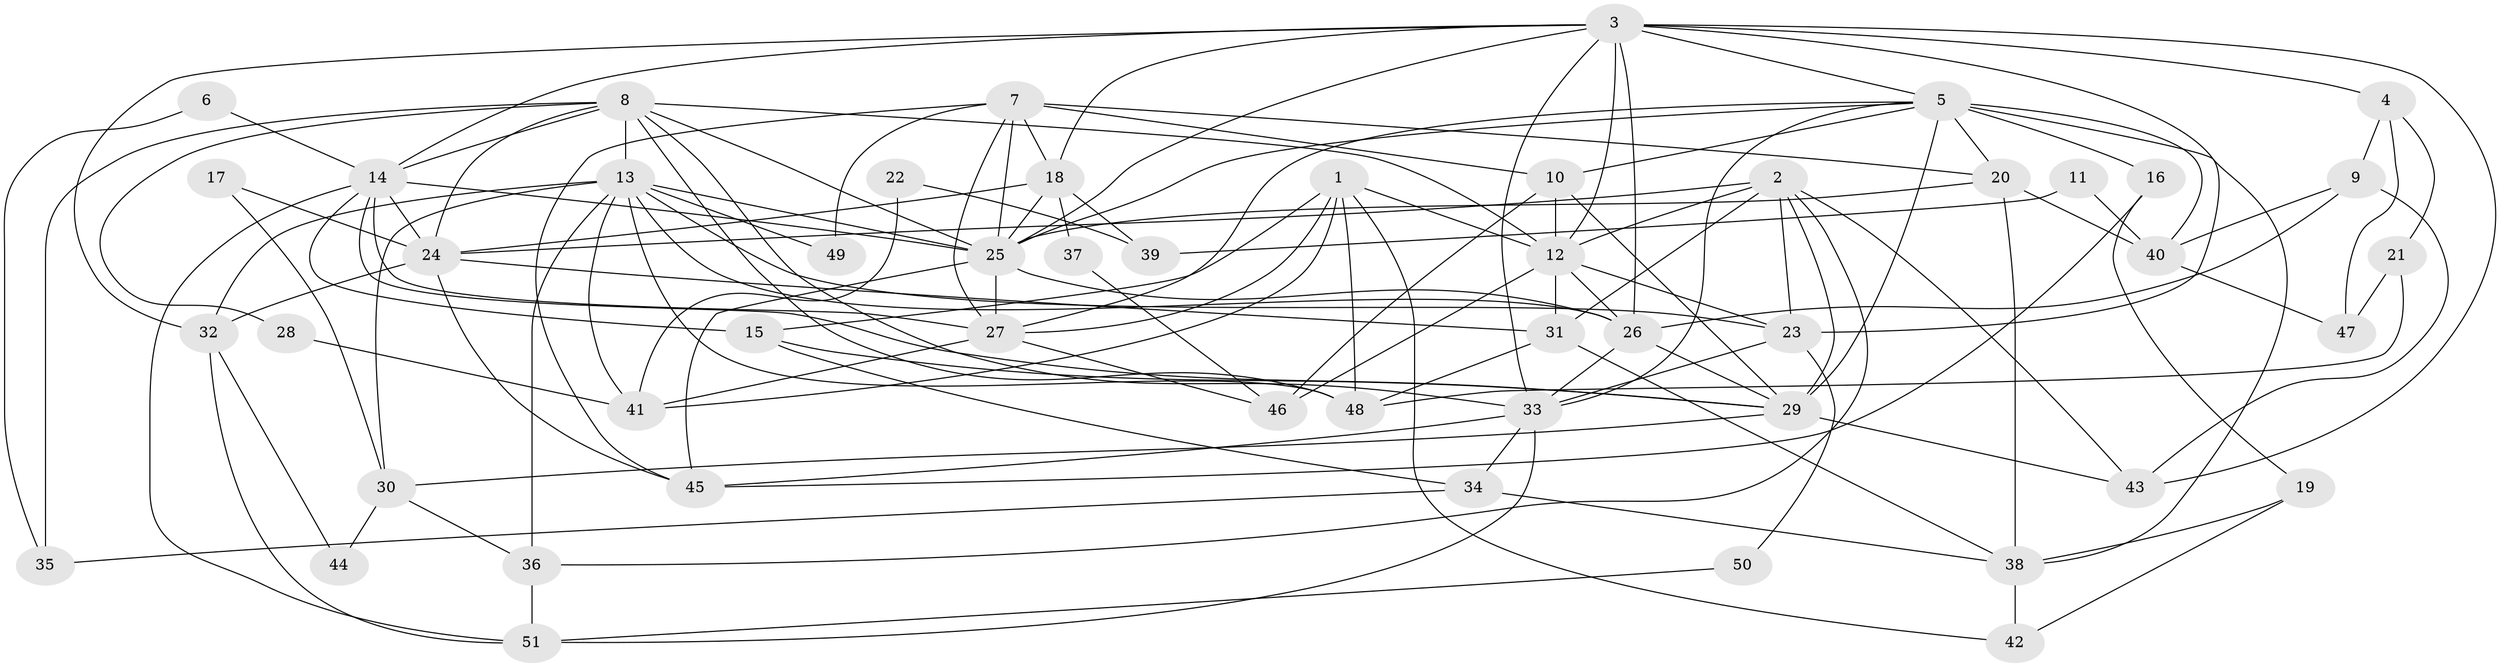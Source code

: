 // original degree distribution, {3: 0.24752475247524752, 2: 0.15841584158415842, 5: 0.19801980198019803, 4: 0.25742574257425743, 6: 0.06930693069306931, 8: 0.019801980198019802, 7: 0.04950495049504951}
// Generated by graph-tools (version 1.1) at 2025/51/03/04/25 22:51:19]
// undirected, 51 vertices, 131 edges
graph export_dot {
  node [color=gray90,style=filled];
  1;
  2;
  3;
  4;
  5;
  6;
  7;
  8;
  9;
  10;
  11;
  12;
  13;
  14;
  15;
  16;
  17;
  18;
  19;
  20;
  21;
  22;
  23;
  24;
  25;
  26;
  27;
  28;
  29;
  30;
  31;
  32;
  33;
  34;
  35;
  36;
  37;
  38;
  39;
  40;
  41;
  42;
  43;
  44;
  45;
  46;
  47;
  48;
  49;
  50;
  51;
  1 -- 12 [weight=1.0];
  1 -- 15 [weight=1.0];
  1 -- 27 [weight=1.0];
  1 -- 41 [weight=1.0];
  1 -- 42 [weight=1.0];
  1 -- 48 [weight=1.0];
  2 -- 12 [weight=1.0];
  2 -- 23 [weight=2.0];
  2 -- 24 [weight=1.0];
  2 -- 29 [weight=1.0];
  2 -- 31 [weight=1.0];
  2 -- 36 [weight=1.0];
  2 -- 43 [weight=1.0];
  3 -- 4 [weight=1.0];
  3 -- 5 [weight=1.0];
  3 -- 12 [weight=1.0];
  3 -- 14 [weight=1.0];
  3 -- 18 [weight=1.0];
  3 -- 23 [weight=1.0];
  3 -- 25 [weight=1.0];
  3 -- 26 [weight=1.0];
  3 -- 32 [weight=1.0];
  3 -- 33 [weight=1.0];
  3 -- 43 [weight=1.0];
  4 -- 9 [weight=1.0];
  4 -- 21 [weight=1.0];
  4 -- 47 [weight=1.0];
  5 -- 10 [weight=1.0];
  5 -- 16 [weight=3.0];
  5 -- 20 [weight=1.0];
  5 -- 25 [weight=1.0];
  5 -- 27 [weight=1.0];
  5 -- 29 [weight=4.0];
  5 -- 33 [weight=2.0];
  5 -- 38 [weight=1.0];
  5 -- 40 [weight=1.0];
  6 -- 14 [weight=1.0];
  6 -- 35 [weight=1.0];
  7 -- 10 [weight=1.0];
  7 -- 18 [weight=1.0];
  7 -- 20 [weight=2.0];
  7 -- 25 [weight=1.0];
  7 -- 27 [weight=1.0];
  7 -- 45 [weight=1.0];
  7 -- 49 [weight=1.0];
  8 -- 12 [weight=1.0];
  8 -- 13 [weight=1.0];
  8 -- 14 [weight=1.0];
  8 -- 24 [weight=1.0];
  8 -- 25 [weight=1.0];
  8 -- 28 [weight=1.0];
  8 -- 33 [weight=1.0];
  8 -- 35 [weight=1.0];
  8 -- 48 [weight=1.0];
  9 -- 26 [weight=1.0];
  9 -- 40 [weight=1.0];
  9 -- 43 [weight=1.0];
  10 -- 12 [weight=2.0];
  10 -- 29 [weight=1.0];
  10 -- 46 [weight=1.0];
  11 -- 39 [weight=1.0];
  11 -- 40 [weight=1.0];
  12 -- 23 [weight=1.0];
  12 -- 26 [weight=2.0];
  12 -- 31 [weight=1.0];
  12 -- 46 [weight=1.0];
  13 -- 23 [weight=2.0];
  13 -- 25 [weight=1.0];
  13 -- 26 [weight=1.0];
  13 -- 30 [weight=1.0];
  13 -- 32 [weight=1.0];
  13 -- 36 [weight=1.0];
  13 -- 41 [weight=1.0];
  13 -- 48 [weight=1.0];
  13 -- 49 [weight=1.0];
  14 -- 15 [weight=1.0];
  14 -- 24 [weight=1.0];
  14 -- 25 [weight=2.0];
  14 -- 27 [weight=1.0];
  14 -- 29 [weight=1.0];
  14 -- 51 [weight=1.0];
  15 -- 29 [weight=1.0];
  15 -- 34 [weight=1.0];
  16 -- 19 [weight=1.0];
  16 -- 45 [weight=1.0];
  17 -- 24 [weight=1.0];
  17 -- 30 [weight=1.0];
  18 -- 24 [weight=4.0];
  18 -- 25 [weight=2.0];
  18 -- 37 [weight=1.0];
  18 -- 39 [weight=1.0];
  19 -- 38 [weight=1.0];
  19 -- 42 [weight=1.0];
  20 -- 25 [weight=3.0];
  20 -- 38 [weight=1.0];
  20 -- 40 [weight=1.0];
  21 -- 47 [weight=1.0];
  21 -- 48 [weight=1.0];
  22 -- 39 [weight=1.0];
  22 -- 41 [weight=1.0];
  23 -- 33 [weight=1.0];
  23 -- 50 [weight=1.0];
  24 -- 31 [weight=1.0];
  24 -- 32 [weight=1.0];
  24 -- 45 [weight=1.0];
  25 -- 26 [weight=2.0];
  25 -- 27 [weight=1.0];
  25 -- 45 [weight=1.0];
  26 -- 29 [weight=1.0];
  26 -- 33 [weight=1.0];
  27 -- 41 [weight=1.0];
  27 -- 46 [weight=1.0];
  28 -- 41 [weight=1.0];
  29 -- 30 [weight=1.0];
  29 -- 43 [weight=1.0];
  30 -- 36 [weight=1.0];
  30 -- 44 [weight=1.0];
  31 -- 38 [weight=1.0];
  31 -- 48 [weight=1.0];
  32 -- 44 [weight=1.0];
  32 -- 51 [weight=1.0];
  33 -- 34 [weight=1.0];
  33 -- 45 [weight=1.0];
  33 -- 51 [weight=1.0];
  34 -- 35 [weight=1.0];
  34 -- 38 [weight=1.0];
  36 -- 51 [weight=1.0];
  37 -- 46 [weight=1.0];
  38 -- 42 [weight=1.0];
  40 -- 47 [weight=1.0];
  50 -- 51 [weight=1.0];
}
